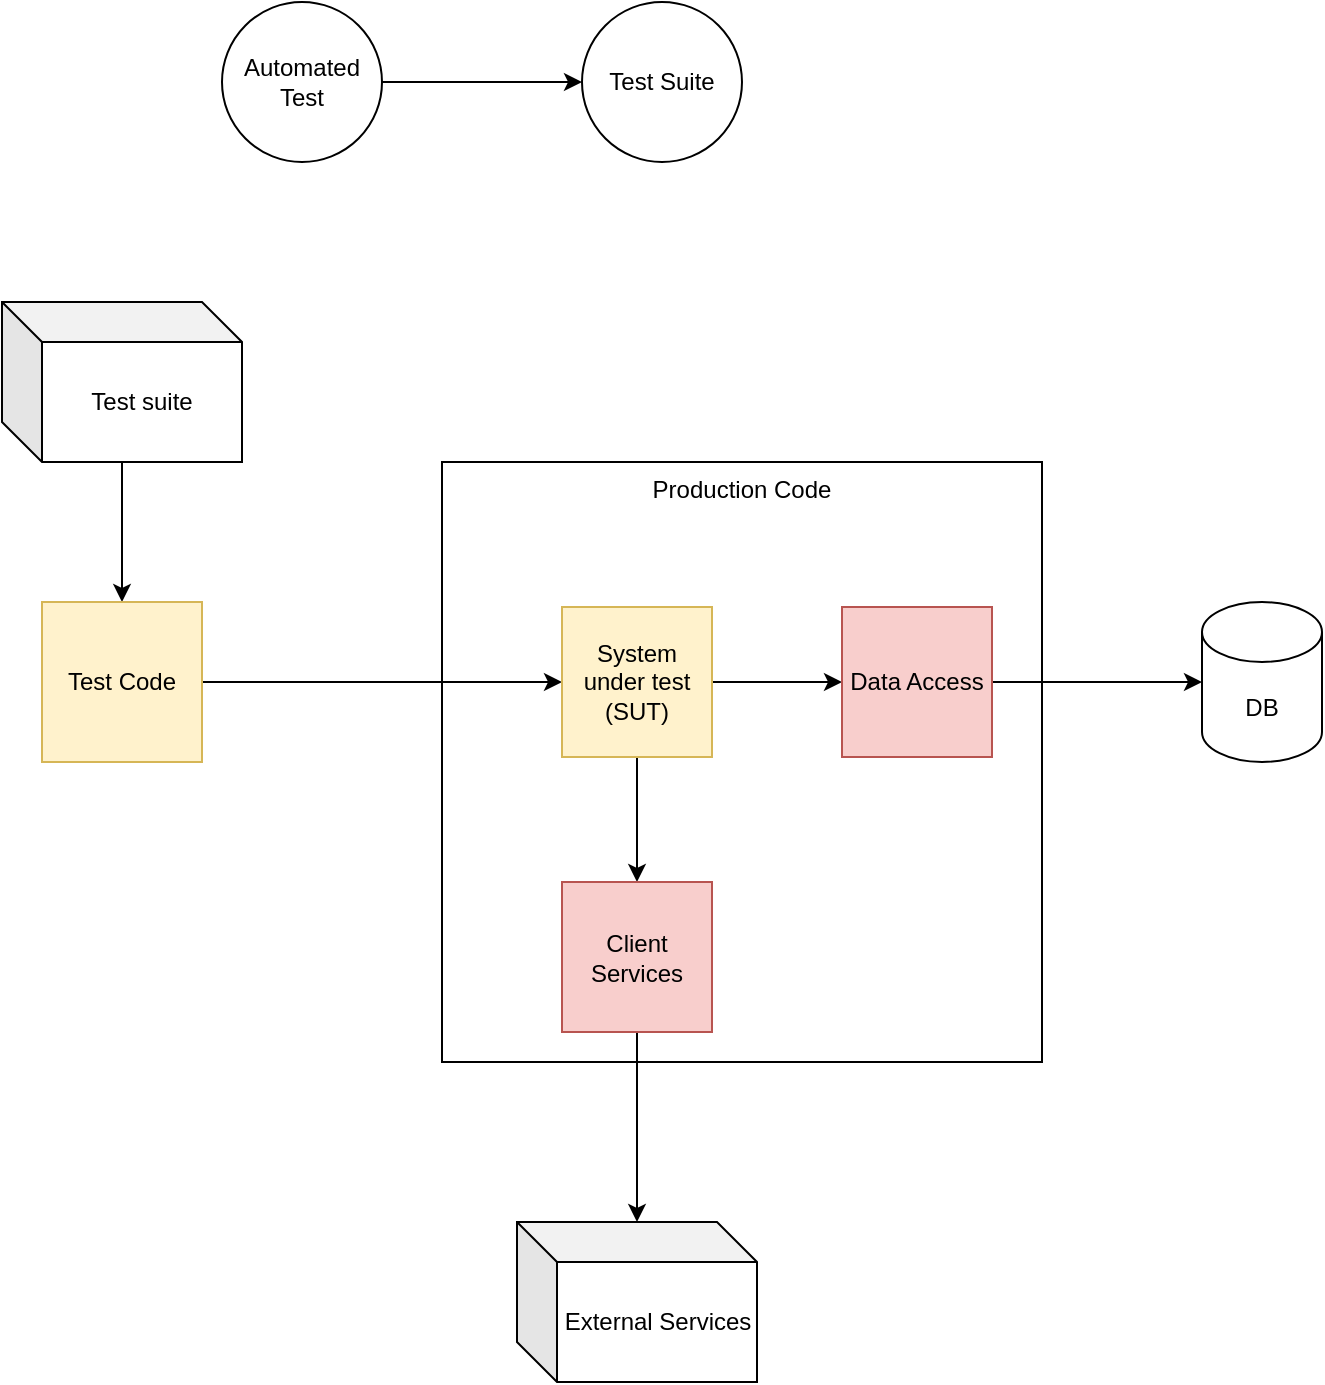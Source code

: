 <mxfile version="21.6.8" type="github">
  <diagram name="หน้า-1" id="V54rJkGDe6UenH7iF8Wh">
    <mxGraphModel dx="794" dy="474" grid="1" gridSize="10" guides="1" tooltips="1" connect="1" arrows="1" fold="1" page="1" pageScale="1" pageWidth="827" pageHeight="1169" math="0" shadow="0">
      <root>
        <mxCell id="0" />
        <mxCell id="1" parent="0" />
        <mxCell id="IcwU3DTUadqm8QiGpATD-10" style="rounded=0;orthogonalLoop=1;jettySize=auto;html=1;" edge="1" parent="1" source="IcwU3DTUadqm8QiGpATD-8" target="IcwU3DTUadqm8QiGpATD-9">
          <mxGeometry relative="1" as="geometry" />
        </mxCell>
        <mxCell id="IcwU3DTUadqm8QiGpATD-8" value="Automated Test" style="ellipse;whiteSpace=wrap;html=1;aspect=fixed;" vertex="1" parent="1">
          <mxGeometry x="320" y="190" width="80" height="80" as="geometry" />
        </mxCell>
        <mxCell id="IcwU3DTUadqm8QiGpATD-9" value="Test Suite" style="ellipse;whiteSpace=wrap;html=1;aspect=fixed;" vertex="1" parent="1">
          <mxGeometry x="500" y="190" width="80" height="80" as="geometry" />
        </mxCell>
        <mxCell id="IcwU3DTUadqm8QiGpATD-16" style="rounded=0;orthogonalLoop=1;jettySize=auto;html=1;" edge="1" parent="1" source="IcwU3DTUadqm8QiGpATD-11" target="IcwU3DTUadqm8QiGpATD-13">
          <mxGeometry relative="1" as="geometry" />
        </mxCell>
        <mxCell id="IcwU3DTUadqm8QiGpATD-11" value="Test suite" style="shape=cube;whiteSpace=wrap;html=1;boundedLbl=1;backgroundOutline=1;darkOpacity=0.05;darkOpacity2=0.1;" vertex="1" parent="1">
          <mxGeometry x="210" y="340" width="120" height="80" as="geometry" />
        </mxCell>
        <mxCell id="IcwU3DTUadqm8QiGpATD-17" style="edgeStyle=orthogonalEdgeStyle;rounded=0;orthogonalLoop=1;jettySize=auto;html=1;" edge="1" parent="1" source="IcwU3DTUadqm8QiGpATD-13" target="IcwU3DTUadqm8QiGpATD-14">
          <mxGeometry relative="1" as="geometry" />
        </mxCell>
        <mxCell id="IcwU3DTUadqm8QiGpATD-13" value="Test Code" style="whiteSpace=wrap;html=1;aspect=fixed;fillColor=#fff2cc;strokeColor=#d6b656;" vertex="1" parent="1">
          <mxGeometry x="230" y="490" width="80" height="80" as="geometry" />
        </mxCell>
        <mxCell id="IcwU3DTUadqm8QiGpATD-20" style="edgeStyle=orthogonalEdgeStyle;rounded=0;orthogonalLoop=1;jettySize=auto;html=1;" edge="1" parent="1" source="IcwU3DTUadqm8QiGpATD-14" target="IcwU3DTUadqm8QiGpATD-19">
          <mxGeometry relative="1" as="geometry" />
        </mxCell>
        <mxCell id="IcwU3DTUadqm8QiGpATD-22" style="edgeStyle=orthogonalEdgeStyle;rounded=0;orthogonalLoop=1;jettySize=auto;html=1;" edge="1" parent="1" source="IcwU3DTUadqm8QiGpATD-14" target="IcwU3DTUadqm8QiGpATD-21">
          <mxGeometry relative="1" as="geometry" />
        </mxCell>
        <mxCell id="IcwU3DTUadqm8QiGpATD-14" value="System under test (SUT)" style="whiteSpace=wrap;html=1;aspect=fixed;fillColor=#fff2cc;strokeColor=#d6b656;" vertex="1" parent="1">
          <mxGeometry x="490" y="492.5" width="75" height="75" as="geometry" />
        </mxCell>
        <mxCell id="IcwU3DTUadqm8QiGpATD-18" value="Production Code" style="whiteSpace=wrap;html=1;aspect=fixed;verticalAlign=top;align=center;fillColor=none;" vertex="1" parent="1">
          <mxGeometry x="430" y="420" width="300" height="300" as="geometry" />
        </mxCell>
        <mxCell id="IcwU3DTUadqm8QiGpATD-24" style="rounded=0;orthogonalLoop=1;jettySize=auto;html=1;" edge="1" parent="1" source="IcwU3DTUadqm8QiGpATD-19" target="IcwU3DTUadqm8QiGpATD-23">
          <mxGeometry relative="1" as="geometry" />
        </mxCell>
        <mxCell id="IcwU3DTUadqm8QiGpATD-19" value="Data Access" style="whiteSpace=wrap;html=1;aspect=fixed;fillColor=#f8cecc;strokeColor=#b85450;" vertex="1" parent="1">
          <mxGeometry x="630" y="492.5" width="75" height="75" as="geometry" />
        </mxCell>
        <mxCell id="IcwU3DTUadqm8QiGpATD-26" style="edgeStyle=orthogonalEdgeStyle;rounded=0;orthogonalLoop=1;jettySize=auto;html=1;" edge="1" parent="1" source="IcwU3DTUadqm8QiGpATD-21" target="IcwU3DTUadqm8QiGpATD-25">
          <mxGeometry relative="1" as="geometry" />
        </mxCell>
        <mxCell id="IcwU3DTUadqm8QiGpATD-21" value="Client Services" style="whiteSpace=wrap;html=1;aspect=fixed;fillColor=#f8cecc;strokeColor=#b85450;" vertex="1" parent="1">
          <mxGeometry x="490" y="630" width="75" height="75" as="geometry" />
        </mxCell>
        <mxCell id="IcwU3DTUadqm8QiGpATD-23" value="DB" style="shape=cylinder3;whiteSpace=wrap;html=1;boundedLbl=1;backgroundOutline=1;size=15;" vertex="1" parent="1">
          <mxGeometry x="810" y="490" width="60" height="80" as="geometry" />
        </mxCell>
        <mxCell id="IcwU3DTUadqm8QiGpATD-25" value="External Services" style="shape=cube;whiteSpace=wrap;html=1;boundedLbl=1;backgroundOutline=1;darkOpacity=0.05;darkOpacity2=0.1;" vertex="1" parent="1">
          <mxGeometry x="467.5" y="800" width="120" height="80" as="geometry" />
        </mxCell>
      </root>
    </mxGraphModel>
  </diagram>
</mxfile>
